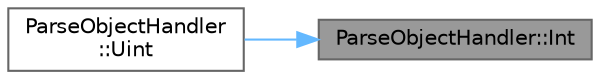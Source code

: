 digraph "ParseObjectHandler::Int"
{
 // LATEX_PDF_SIZE
  bgcolor="transparent";
  edge [fontname=Helvetica,fontsize=10,labelfontname=Helvetica,labelfontsize=10];
  node [fontname=Helvetica,fontsize=10,shape=box,height=0.2,width=0.4];
  rankdir="RL";
  Node1 [id="Node000001",label="ParseObjectHandler::Int",height=0.2,width=0.4,color="gray40", fillcolor="grey60", style="filled", fontcolor="black",tooltip=" "];
  Node1 -> Node2 [id="edge1_Node000001_Node000002",dir="back",color="steelblue1",style="solid",tooltip=" "];
  Node2 [id="Node000002",label="ParseObjectHandler\l::Uint",height=0.2,width=0.4,color="grey40", fillcolor="white", style="filled",URL="$struct_parse_object_handler.html#aa3347801f07d5ab978dd2fcd7e54069b",tooltip=" "];
}
